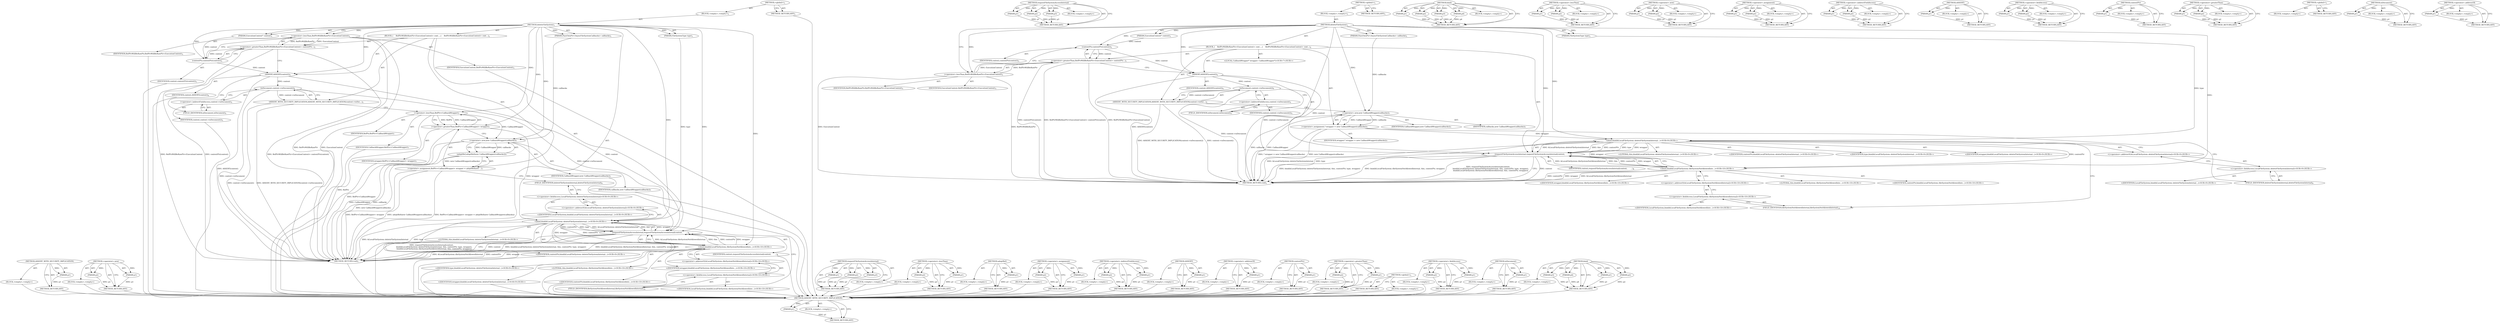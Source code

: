 digraph "&lt;operator&gt;.addressOf" {
vulnerable_98 [label=<(METHOD,ASSERT_WITH_SECURITY_IMPLICATION)>];
vulnerable_99 [label=<(PARAM,p1)>];
vulnerable_100 [label=<(BLOCK,&lt;empty&gt;,&lt;empty&gt;)>];
vulnerable_101 [label=<(METHOD_RETURN,ANY)>];
vulnerable_120 [label=<(METHOD,&lt;operator&gt;.new)>];
vulnerable_121 [label=<(PARAM,p1)>];
vulnerable_122 [label=<(PARAM,p2)>];
vulnerable_123 [label=<(BLOCK,&lt;empty&gt;,&lt;empty&gt;)>];
vulnerable_124 [label=<(METHOD_RETURN,ANY)>];
vulnerable_6 [label=<(METHOD,&lt;global&gt;)<SUB>1</SUB>>];
vulnerable_7 [label=<(BLOCK,&lt;empty&gt;,&lt;empty&gt;)<SUB>1</SUB>>];
vulnerable_8 [label=<(METHOD,deleteFileSystem)<SUB>1</SUB>>];
vulnerable_9 [label=<(PARAM,ExecutionContext* context)<SUB>1</SUB>>];
vulnerable_10 [label=<(PARAM,FileSystemType type)<SUB>1</SUB>>];
vulnerable_11 [label=<(PARAM,PassOwnPtr&lt;AsyncFileSystemCallbacks&gt; callbacks)<SUB>1</SUB>>];
vulnerable_12 [label=<(BLOCK,{
    RefPtrWillBeRawPtr&lt;ExecutionContext&gt; cont...,{
    RefPtrWillBeRawPtr&lt;ExecutionContext&gt; cont...)<SUB>2</SUB>>];
vulnerable_13 [label=<(&lt;operator&gt;.greaterThan,RefPtrWillBeRawPtr&lt;ExecutionContext&gt; contextPtr...)<SUB>3</SUB>>];
vulnerable_14 [label=<(&lt;operator&gt;.lessThan,RefPtrWillBeRawPtr&lt;ExecutionContext)<SUB>3</SUB>>];
vulnerable_15 [label=<(IDENTIFIER,RefPtrWillBeRawPtr,RefPtrWillBeRawPtr&lt;ExecutionContext)<SUB>3</SUB>>];
vulnerable_16 [label=<(IDENTIFIER,ExecutionContext,RefPtrWillBeRawPtr&lt;ExecutionContext)<SUB>3</SUB>>];
vulnerable_17 [label=<(contextPtr,contextPtr(context))<SUB>3</SUB>>];
vulnerable_18 [label=<(IDENTIFIER,context,contextPtr(context))<SUB>3</SUB>>];
vulnerable_19 [label=<(ASSERT,ASSERT(context))<SUB>4</SUB>>];
vulnerable_20 [label=<(IDENTIFIER,context,ASSERT(context))<SUB>4</SUB>>];
vulnerable_21 [label=<(ASSERT_WITH_SECURITY_IMPLICATION,ASSERT_WITH_SECURITY_IMPLICATION(context-&gt;isDoc...)<SUB>5</SUB>>];
vulnerable_22 [label=<(isDocument,context-&gt;isDocument())<SUB>5</SUB>>];
vulnerable_23 [label=<(&lt;operator&gt;.indirectFieldAccess,context-&gt;isDocument)<SUB>5</SUB>>];
vulnerable_24 [label=<(IDENTIFIER,context,context-&gt;isDocument())<SUB>5</SUB>>];
vulnerable_25 [label=<(FIELD_IDENTIFIER,isDocument,isDocument)<SUB>5</SUB>>];
vulnerable_26 [label=<(&lt;operator&gt;.assignment,RefPtr&lt;CallbackWrapper&gt; wrapper = adoptRef(new ...)<SUB>7</SUB>>];
vulnerable_27 [label=<(&lt;operator&gt;.greaterThan,RefPtr&lt;CallbackWrapper&gt; wrapper)<SUB>7</SUB>>];
vulnerable_28 [label=<(&lt;operator&gt;.lessThan,RefPtr&lt;CallbackWrapper)<SUB>7</SUB>>];
vulnerable_29 [label=<(IDENTIFIER,RefPtr,RefPtr&lt;CallbackWrapper)<SUB>7</SUB>>];
vulnerable_30 [label=<(IDENTIFIER,CallbackWrapper,RefPtr&lt;CallbackWrapper)<SUB>7</SUB>>];
vulnerable_31 [label=<(IDENTIFIER,wrapper,RefPtr&lt;CallbackWrapper&gt; wrapper)<SUB>7</SUB>>];
vulnerable_32 [label=<(adoptRef,adoptRef(new CallbackWrapper(callbacks)))<SUB>7</SUB>>];
vulnerable_33 [label=<(&lt;operator&gt;.new,new CallbackWrapper(callbacks))<SUB>7</SUB>>];
vulnerable_34 [label=<(IDENTIFIER,CallbackWrapper,new CallbackWrapper(callbacks))<SUB>7</SUB>>];
vulnerable_35 [label=<(IDENTIFIER,callbacks,new CallbackWrapper(callbacks))<SUB>7</SUB>>];
vulnerable_36 [label=<(requestFileSystemAccessInternal,requestFileSystemAccessInternal(context,
      ...)<SUB>8</SUB>>];
vulnerable_37 [label=<(IDENTIFIER,context,requestFileSystemAccessInternal(context,
      ...)<SUB>8</SUB>>];
vulnerable_38 [label="<(bind,bind(&amp;LocalFileSystem::deleteFileSystemInternal...)<SUB>9</SUB>>"];
vulnerable_39 [label="<(&lt;operator&gt;.addressOf,&amp;LocalFileSystem::deleteFileSystemInternal)<SUB>9</SUB>>"];
vulnerable_40 [label="<(&lt;operator&gt;.fieldAccess,LocalFileSystem::deleteFileSystemInternal)<SUB>9</SUB>>"];
vulnerable_41 [label="<(IDENTIFIER,LocalFileSystem,bind(&amp;LocalFileSystem::deleteFileSystemInternal...)<SUB>9</SUB>>"];
vulnerable_42 [label=<(FIELD_IDENTIFIER,deleteFileSystemInternal,deleteFileSystemInternal)<SUB>9</SUB>>];
vulnerable_43 [label="<(LITERAL,this,bind(&amp;LocalFileSystem::deleteFileSystemInternal...)<SUB>9</SUB>>"];
vulnerable_44 [label="<(IDENTIFIER,contextPtr,bind(&amp;LocalFileSystem::deleteFileSystemInternal...)<SUB>9</SUB>>"];
vulnerable_45 [label="<(IDENTIFIER,type,bind(&amp;LocalFileSystem::deleteFileSystemInternal...)<SUB>9</SUB>>"];
vulnerable_46 [label="<(IDENTIFIER,wrapper,bind(&amp;LocalFileSystem::deleteFileSystemInternal...)<SUB>9</SUB>>"];
vulnerable_47 [label="<(bind,bind(&amp;LocalFileSystem::fileSystemNotAllowedInte...)<SUB>10</SUB>>"];
vulnerable_48 [label="<(&lt;operator&gt;.addressOf,&amp;LocalFileSystem::fileSystemNotAllowedInternal)<SUB>10</SUB>>"];
vulnerable_49 [label="<(&lt;operator&gt;.fieldAccess,LocalFileSystem::fileSystemNotAllowedInternal)<SUB>10</SUB>>"];
vulnerable_50 [label="<(IDENTIFIER,LocalFileSystem,bind(&amp;LocalFileSystem::fileSystemNotAllowedInte...)<SUB>10</SUB>>"];
vulnerable_51 [label=<(FIELD_IDENTIFIER,fileSystemNotAllowedInternal,fileSystemNotAllowedInternal)<SUB>10</SUB>>];
vulnerable_52 [label="<(LITERAL,this,bind(&amp;LocalFileSystem::fileSystemNotAllowedInte...)<SUB>10</SUB>>"];
vulnerable_53 [label="<(IDENTIFIER,contextPtr,bind(&amp;LocalFileSystem::fileSystemNotAllowedInte...)<SUB>10</SUB>>"];
vulnerable_54 [label="<(IDENTIFIER,wrapper,bind(&amp;LocalFileSystem::fileSystemNotAllowedInte...)<SUB>10</SUB>>"];
vulnerable_55 [label=<(METHOD_RETURN,void)<SUB>1</SUB>>];
vulnerable_57 [label=<(METHOD_RETURN,ANY)<SUB>1</SUB>>];
vulnerable_125 [label=<(METHOD,requestFileSystemAccessInternal)>];
vulnerable_126 [label=<(PARAM,p1)>];
vulnerable_127 [label=<(PARAM,p2)>];
vulnerable_128 [label=<(PARAM,p3)>];
vulnerable_129 [label=<(BLOCK,&lt;empty&gt;,&lt;empty&gt;)>];
vulnerable_130 [label=<(METHOD_RETURN,ANY)>];
vulnerable_85 [label=<(METHOD,&lt;operator&gt;.lessThan)>];
vulnerable_86 [label=<(PARAM,p1)>];
vulnerable_87 [label=<(PARAM,p2)>];
vulnerable_88 [label=<(BLOCK,&lt;empty&gt;,&lt;empty&gt;)>];
vulnerable_89 [label=<(METHOD_RETURN,ANY)>];
vulnerable_116 [label=<(METHOD,adoptRef)>];
vulnerable_117 [label=<(PARAM,p1)>];
vulnerable_118 [label=<(BLOCK,&lt;empty&gt;,&lt;empty&gt;)>];
vulnerable_119 [label=<(METHOD_RETURN,ANY)>];
vulnerable_111 [label=<(METHOD,&lt;operator&gt;.assignment)>];
vulnerable_112 [label=<(PARAM,p1)>];
vulnerable_113 [label=<(PARAM,p2)>];
vulnerable_114 [label=<(BLOCK,&lt;empty&gt;,&lt;empty&gt;)>];
vulnerable_115 [label=<(METHOD_RETURN,ANY)>];
vulnerable_106 [label=<(METHOD,&lt;operator&gt;.indirectFieldAccess)>];
vulnerable_107 [label=<(PARAM,p1)>];
vulnerable_108 [label=<(PARAM,p2)>];
vulnerable_109 [label=<(BLOCK,&lt;empty&gt;,&lt;empty&gt;)>];
vulnerable_110 [label=<(METHOD_RETURN,ANY)>];
vulnerable_94 [label=<(METHOD,ASSERT)>];
vulnerable_95 [label=<(PARAM,p1)>];
vulnerable_96 [label=<(BLOCK,&lt;empty&gt;,&lt;empty&gt;)>];
vulnerable_97 [label=<(METHOD_RETURN,ANY)>];
vulnerable_138 [label=<(METHOD,&lt;operator&gt;.addressOf)>];
vulnerable_139 [label=<(PARAM,p1)>];
vulnerable_140 [label=<(BLOCK,&lt;empty&gt;,&lt;empty&gt;)>];
vulnerable_141 [label=<(METHOD_RETURN,ANY)>];
vulnerable_90 [label=<(METHOD,contextPtr)>];
vulnerable_91 [label=<(PARAM,p1)>];
vulnerable_92 [label=<(BLOCK,&lt;empty&gt;,&lt;empty&gt;)>];
vulnerable_93 [label=<(METHOD_RETURN,ANY)>];
vulnerable_80 [label=<(METHOD,&lt;operator&gt;.greaterThan)>];
vulnerable_81 [label=<(PARAM,p1)>];
vulnerable_82 [label=<(PARAM,p2)>];
vulnerable_83 [label=<(BLOCK,&lt;empty&gt;,&lt;empty&gt;)>];
vulnerable_84 [label=<(METHOD_RETURN,ANY)>];
vulnerable_74 [label=<(METHOD,&lt;global&gt;)<SUB>1</SUB>>];
vulnerable_75 [label=<(BLOCK,&lt;empty&gt;,&lt;empty&gt;)>];
vulnerable_76 [label=<(METHOD_RETURN,ANY)>];
vulnerable_142 [label=<(METHOD,&lt;operator&gt;.fieldAccess)>];
vulnerable_143 [label=<(PARAM,p1)>];
vulnerable_144 [label=<(PARAM,p2)>];
vulnerable_145 [label=<(BLOCK,&lt;empty&gt;,&lt;empty&gt;)>];
vulnerable_146 [label=<(METHOD_RETURN,ANY)>];
vulnerable_102 [label=<(METHOD,isDocument)>];
vulnerable_103 [label=<(PARAM,p1)>];
vulnerable_104 [label=<(BLOCK,&lt;empty&gt;,&lt;empty&gt;)>];
vulnerable_105 [label=<(METHOD_RETURN,ANY)>];
vulnerable_131 [label=<(METHOD,bind)>];
vulnerable_132 [label=<(PARAM,p1)>];
vulnerable_133 [label=<(PARAM,p2)>];
vulnerable_134 [label=<(PARAM,p3)>];
vulnerable_135 [label=<(PARAM,p4)>];
vulnerable_136 [label=<(BLOCK,&lt;empty&gt;,&lt;empty&gt;)>];
vulnerable_137 [label=<(METHOD_RETURN,ANY)>];
fixed_96 [label=<(METHOD,ASSERT_WITH_SECURITY_IMPLICATION)>];
fixed_97 [label=<(PARAM,p1)>];
fixed_98 [label=<(BLOCK,&lt;empty&gt;,&lt;empty&gt;)>];
fixed_99 [label=<(METHOD_RETURN,ANY)>];
fixed_119 [label=<(METHOD,requestFileSystemAccessInternal)>];
fixed_120 [label=<(PARAM,p1)>];
fixed_121 [label=<(PARAM,p2)>];
fixed_122 [label=<(PARAM,p3)>];
fixed_123 [label=<(BLOCK,&lt;empty&gt;,&lt;empty&gt;)>];
fixed_124 [label=<(METHOD_RETURN,ANY)>];
fixed_6 [label=<(METHOD,&lt;global&gt;)<SUB>1</SUB>>];
fixed_7 [label=<(BLOCK,&lt;empty&gt;,&lt;empty&gt;)<SUB>1</SUB>>];
fixed_8 [label=<(METHOD,deleteFileSystem)<SUB>1</SUB>>];
fixed_9 [label=<(PARAM,ExecutionContext* context)<SUB>1</SUB>>];
fixed_10 [label=<(PARAM,FileSystemType type)<SUB>1</SUB>>];
fixed_11 [label=<(PARAM,PassOwnPtr&lt;AsyncFileSystemCallbacks&gt; callbacks)<SUB>1</SUB>>];
fixed_12 [label=<(BLOCK,{
    RefPtrWillBeRawPtr&lt;ExecutionContext&gt; cont...,{
    RefPtrWillBeRawPtr&lt;ExecutionContext&gt; cont...)<SUB>2</SUB>>];
fixed_13 [label=<(&lt;operator&gt;.greaterThan,RefPtrWillBeRawPtr&lt;ExecutionContext&gt; contextPtr...)<SUB>3</SUB>>];
fixed_14 [label=<(&lt;operator&gt;.lessThan,RefPtrWillBeRawPtr&lt;ExecutionContext)<SUB>3</SUB>>];
fixed_15 [label=<(IDENTIFIER,RefPtrWillBeRawPtr,RefPtrWillBeRawPtr&lt;ExecutionContext)<SUB>3</SUB>>];
fixed_16 [label=<(IDENTIFIER,ExecutionContext,RefPtrWillBeRawPtr&lt;ExecutionContext)<SUB>3</SUB>>];
fixed_17 [label=<(contextPtr,contextPtr(context))<SUB>3</SUB>>];
fixed_18 [label=<(IDENTIFIER,context,contextPtr(context))<SUB>3</SUB>>];
fixed_19 [label=<(ASSERT,ASSERT(context))<SUB>4</SUB>>];
fixed_20 [label=<(IDENTIFIER,context,ASSERT(context))<SUB>4</SUB>>];
fixed_21 [label=<(ASSERT_WITH_SECURITY_IMPLICATION,ASSERT_WITH_SECURITY_IMPLICATION(context-&gt;isDoc...)<SUB>5</SUB>>];
fixed_22 [label=<(isDocument,context-&gt;isDocument())<SUB>5</SUB>>];
fixed_23 [label=<(&lt;operator&gt;.indirectFieldAccess,context-&gt;isDocument)<SUB>5</SUB>>];
fixed_24 [label=<(IDENTIFIER,context,context-&gt;isDocument())<SUB>5</SUB>>];
fixed_25 [label=<(FIELD_IDENTIFIER,isDocument,isDocument)<SUB>5</SUB>>];
fixed_26 [label="<(LOCAL,CallbackWrapper* wrapper: CallbackWrapper*)<SUB>7</SUB>>"];
fixed_27 [label=<(&lt;operator&gt;.assignment,* wrapper = new CallbackWrapper(callbacks))<SUB>7</SUB>>];
fixed_28 [label=<(IDENTIFIER,wrapper,* wrapper = new CallbackWrapper(callbacks))<SUB>7</SUB>>];
fixed_29 [label=<(&lt;operator&gt;.new,new CallbackWrapper(callbacks))<SUB>7</SUB>>];
fixed_30 [label=<(IDENTIFIER,CallbackWrapper,new CallbackWrapper(callbacks))<SUB>7</SUB>>];
fixed_31 [label=<(IDENTIFIER,callbacks,new CallbackWrapper(callbacks))<SUB>7</SUB>>];
fixed_32 [label=<(requestFileSystemAccessInternal,requestFileSystemAccessInternal(context,
      ...)<SUB>8</SUB>>];
fixed_33 [label=<(IDENTIFIER,context,requestFileSystemAccessInternal(context,
      ...)<SUB>8</SUB>>];
fixed_34 [label="<(bind,bind(&amp;LocalFileSystem::deleteFileSystemInternal...)<SUB>9</SUB>>"];
fixed_35 [label="<(&lt;operator&gt;.addressOf,&amp;LocalFileSystem::deleteFileSystemInternal)<SUB>9</SUB>>"];
fixed_36 [label="<(&lt;operator&gt;.fieldAccess,LocalFileSystem::deleteFileSystemInternal)<SUB>9</SUB>>"];
fixed_37 [label="<(IDENTIFIER,LocalFileSystem,bind(&amp;LocalFileSystem::deleteFileSystemInternal...)<SUB>9</SUB>>"];
fixed_38 [label=<(FIELD_IDENTIFIER,deleteFileSystemInternal,deleteFileSystemInternal)<SUB>9</SUB>>];
fixed_39 [label="<(LITERAL,this,bind(&amp;LocalFileSystem::deleteFileSystemInternal...)<SUB>9</SUB>>"];
fixed_40 [label="<(IDENTIFIER,contextPtr,bind(&amp;LocalFileSystem::deleteFileSystemInternal...)<SUB>9</SUB>>"];
fixed_41 [label="<(IDENTIFIER,type,bind(&amp;LocalFileSystem::deleteFileSystemInternal...)<SUB>9</SUB>>"];
fixed_42 [label="<(IDENTIFIER,wrapper,bind(&amp;LocalFileSystem::deleteFileSystemInternal...)<SUB>9</SUB>>"];
fixed_43 [label="<(bind,bind(&amp;LocalFileSystem::fileSystemNotAllowedInte...)<SUB>10</SUB>>"];
fixed_44 [label="<(&lt;operator&gt;.addressOf,&amp;LocalFileSystem::fileSystemNotAllowedInternal)<SUB>10</SUB>>"];
fixed_45 [label="<(&lt;operator&gt;.fieldAccess,LocalFileSystem::fileSystemNotAllowedInternal)<SUB>10</SUB>>"];
fixed_46 [label="<(IDENTIFIER,LocalFileSystem,bind(&amp;LocalFileSystem::fileSystemNotAllowedInte...)<SUB>10</SUB>>"];
fixed_47 [label=<(FIELD_IDENTIFIER,fileSystemNotAllowedInternal,fileSystemNotAllowedInternal)<SUB>10</SUB>>];
fixed_48 [label="<(LITERAL,this,bind(&amp;LocalFileSystem::fileSystemNotAllowedInte...)<SUB>10</SUB>>"];
fixed_49 [label="<(IDENTIFIER,contextPtr,bind(&amp;LocalFileSystem::fileSystemNotAllowedInte...)<SUB>10</SUB>>"];
fixed_50 [label="<(IDENTIFIER,wrapper,bind(&amp;LocalFileSystem::fileSystemNotAllowedInte...)<SUB>10</SUB>>"];
fixed_51 [label=<(METHOD_RETURN,void)<SUB>1</SUB>>];
fixed_53 [label=<(METHOD_RETURN,ANY)<SUB>1</SUB>>];
fixed_125 [label=<(METHOD,bind)>];
fixed_126 [label=<(PARAM,p1)>];
fixed_127 [label=<(PARAM,p2)>];
fixed_128 [label=<(PARAM,p3)>];
fixed_129 [label=<(PARAM,p4)>];
fixed_130 [label=<(BLOCK,&lt;empty&gt;,&lt;empty&gt;)>];
fixed_131 [label=<(METHOD_RETURN,ANY)>];
fixed_83 [label=<(METHOD,&lt;operator&gt;.lessThan)>];
fixed_84 [label=<(PARAM,p1)>];
fixed_85 [label=<(PARAM,p2)>];
fixed_86 [label=<(BLOCK,&lt;empty&gt;,&lt;empty&gt;)>];
fixed_87 [label=<(METHOD_RETURN,ANY)>];
fixed_114 [label=<(METHOD,&lt;operator&gt;.new)>];
fixed_115 [label=<(PARAM,p1)>];
fixed_116 [label=<(PARAM,p2)>];
fixed_117 [label=<(BLOCK,&lt;empty&gt;,&lt;empty&gt;)>];
fixed_118 [label=<(METHOD_RETURN,ANY)>];
fixed_109 [label=<(METHOD,&lt;operator&gt;.assignment)>];
fixed_110 [label=<(PARAM,p1)>];
fixed_111 [label=<(PARAM,p2)>];
fixed_112 [label=<(BLOCK,&lt;empty&gt;,&lt;empty&gt;)>];
fixed_113 [label=<(METHOD_RETURN,ANY)>];
fixed_104 [label=<(METHOD,&lt;operator&gt;.indirectFieldAccess)>];
fixed_105 [label=<(PARAM,p1)>];
fixed_106 [label=<(PARAM,p2)>];
fixed_107 [label=<(BLOCK,&lt;empty&gt;,&lt;empty&gt;)>];
fixed_108 [label=<(METHOD_RETURN,ANY)>];
fixed_92 [label=<(METHOD,ASSERT)>];
fixed_93 [label=<(PARAM,p1)>];
fixed_94 [label=<(BLOCK,&lt;empty&gt;,&lt;empty&gt;)>];
fixed_95 [label=<(METHOD_RETURN,ANY)>];
fixed_136 [label=<(METHOD,&lt;operator&gt;.fieldAccess)>];
fixed_137 [label=<(PARAM,p1)>];
fixed_138 [label=<(PARAM,p2)>];
fixed_139 [label=<(BLOCK,&lt;empty&gt;,&lt;empty&gt;)>];
fixed_140 [label=<(METHOD_RETURN,ANY)>];
fixed_88 [label=<(METHOD,contextPtr)>];
fixed_89 [label=<(PARAM,p1)>];
fixed_90 [label=<(BLOCK,&lt;empty&gt;,&lt;empty&gt;)>];
fixed_91 [label=<(METHOD_RETURN,ANY)>];
fixed_78 [label=<(METHOD,&lt;operator&gt;.greaterThan)>];
fixed_79 [label=<(PARAM,p1)>];
fixed_80 [label=<(PARAM,p2)>];
fixed_81 [label=<(BLOCK,&lt;empty&gt;,&lt;empty&gt;)>];
fixed_82 [label=<(METHOD_RETURN,ANY)>];
fixed_72 [label=<(METHOD,&lt;global&gt;)<SUB>1</SUB>>];
fixed_73 [label=<(BLOCK,&lt;empty&gt;,&lt;empty&gt;)>];
fixed_74 [label=<(METHOD_RETURN,ANY)>];
fixed_100 [label=<(METHOD,isDocument)>];
fixed_101 [label=<(PARAM,p1)>];
fixed_102 [label=<(BLOCK,&lt;empty&gt;,&lt;empty&gt;)>];
fixed_103 [label=<(METHOD_RETURN,ANY)>];
fixed_132 [label=<(METHOD,&lt;operator&gt;.addressOf)>];
fixed_133 [label=<(PARAM,p1)>];
fixed_134 [label=<(BLOCK,&lt;empty&gt;,&lt;empty&gt;)>];
fixed_135 [label=<(METHOD_RETURN,ANY)>];
vulnerable_98 -> vulnerable_99  [key=0, label="AST: "];
vulnerable_98 -> vulnerable_99  [key=1, label="DDG: "];
vulnerable_98 -> vulnerable_100  [key=0, label="AST: "];
vulnerable_98 -> vulnerable_101  [key=0, label="AST: "];
vulnerable_98 -> vulnerable_101  [key=1, label="CFG: "];
vulnerable_99 -> vulnerable_101  [key=0, label="DDG: p1"];
vulnerable_100 -> fixed_96  [key=0];
vulnerable_101 -> fixed_96  [key=0];
vulnerable_120 -> vulnerable_121  [key=0, label="AST: "];
vulnerable_120 -> vulnerable_121  [key=1, label="DDG: "];
vulnerable_120 -> vulnerable_123  [key=0, label="AST: "];
vulnerable_120 -> vulnerable_122  [key=0, label="AST: "];
vulnerable_120 -> vulnerable_122  [key=1, label="DDG: "];
vulnerable_120 -> vulnerable_124  [key=0, label="AST: "];
vulnerable_120 -> vulnerable_124  [key=1, label="CFG: "];
vulnerable_121 -> vulnerable_124  [key=0, label="DDG: p1"];
vulnerable_122 -> vulnerable_124  [key=0, label="DDG: p2"];
vulnerable_123 -> fixed_96  [key=0];
vulnerable_124 -> fixed_96  [key=0];
vulnerable_6 -> vulnerable_7  [key=0, label="AST: "];
vulnerable_6 -> vulnerable_57  [key=0, label="AST: "];
vulnerable_6 -> vulnerable_57  [key=1, label="CFG: "];
vulnerable_7 -> vulnerable_8  [key=0, label="AST: "];
vulnerable_8 -> vulnerable_9  [key=0, label="AST: "];
vulnerable_8 -> vulnerable_9  [key=1, label="DDG: "];
vulnerable_8 -> vulnerable_10  [key=0, label="AST: "];
vulnerable_8 -> vulnerable_10  [key=1, label="DDG: "];
vulnerable_8 -> vulnerable_11  [key=0, label="AST: "];
vulnerable_8 -> vulnerable_11  [key=1, label="DDG: "];
vulnerable_8 -> vulnerable_12  [key=0, label="AST: "];
vulnerable_8 -> vulnerable_55  [key=0, label="AST: "];
vulnerable_8 -> vulnerable_14  [key=0, label="CFG: "];
vulnerable_8 -> vulnerable_14  [key=1, label="DDG: "];
vulnerable_8 -> vulnerable_19  [key=0, label="DDG: "];
vulnerable_8 -> vulnerable_36  [key=0, label="DDG: "];
vulnerable_8 -> vulnerable_17  [key=0, label="DDG: "];
vulnerable_8 -> vulnerable_27  [key=0, label="DDG: "];
vulnerable_8 -> vulnerable_38  [key=0, label="DDG: "];
vulnerable_8 -> vulnerable_47  [key=0, label="DDG: "];
vulnerable_8 -> vulnerable_28  [key=0, label="DDG: "];
vulnerable_8 -> vulnerable_33  [key=0, label="DDG: "];
vulnerable_9 -> vulnerable_17  [key=0, label="DDG: context"];
vulnerable_10 -> vulnerable_38  [key=0, label="DDG: type"];
vulnerable_11 -> vulnerable_33  [key=0, label="DDG: callbacks"];
vulnerable_12 -> vulnerable_13  [key=0, label="AST: "];
vulnerable_12 -> vulnerable_19  [key=0, label="AST: "];
vulnerable_12 -> vulnerable_21  [key=0, label="AST: "];
vulnerable_12 -> vulnerable_26  [key=0, label="AST: "];
vulnerable_12 -> vulnerable_36  [key=0, label="AST: "];
vulnerable_13 -> vulnerable_14  [key=0, label="AST: "];
vulnerable_13 -> vulnerable_17  [key=0, label="AST: "];
vulnerable_13 -> vulnerable_19  [key=0, label="CFG: "];
vulnerable_13 -> vulnerable_55  [key=0, label="DDG: RefPtrWillBeRawPtr&lt;ExecutionContext"];
vulnerable_13 -> vulnerable_55  [key=1, label="DDG: contextPtr(context)"];
vulnerable_13 -> vulnerable_55  [key=2, label="DDG: RefPtrWillBeRawPtr&lt;ExecutionContext&gt; contextPtr(context)"];
vulnerable_14 -> vulnerable_15  [key=0, label="AST: "];
vulnerable_14 -> vulnerable_16  [key=0, label="AST: "];
vulnerable_14 -> vulnerable_17  [key=0, label="CFG: "];
vulnerable_14 -> vulnerable_55  [key=0, label="DDG: RefPtrWillBeRawPtr"];
vulnerable_14 -> vulnerable_55  [key=1, label="DDG: ExecutionContext"];
vulnerable_14 -> vulnerable_13  [key=0, label="DDG: RefPtrWillBeRawPtr"];
vulnerable_14 -> vulnerable_13  [key=1, label="DDG: ExecutionContext"];
vulnerable_15 -> fixed_96  [key=0];
vulnerable_16 -> fixed_96  [key=0];
vulnerable_17 -> vulnerable_18  [key=0, label="AST: "];
vulnerable_17 -> vulnerable_13  [key=0, label="CFG: "];
vulnerable_17 -> vulnerable_13  [key=1, label="DDG: context"];
vulnerable_17 -> vulnerable_19  [key=0, label="DDG: context"];
vulnerable_18 -> fixed_96  [key=0];
vulnerable_19 -> vulnerable_20  [key=0, label="AST: "];
vulnerable_19 -> vulnerable_25  [key=0, label="CFG: "];
vulnerable_19 -> vulnerable_55  [key=0, label="DDG: ASSERT(context)"];
vulnerable_19 -> vulnerable_36  [key=0, label="DDG: context"];
vulnerable_19 -> vulnerable_22  [key=0, label="DDG: context"];
vulnerable_20 -> fixed_96  [key=0];
vulnerable_21 -> vulnerable_22  [key=0, label="AST: "];
vulnerable_21 -> vulnerable_28  [key=0, label="CFG: "];
vulnerable_21 -> vulnerable_55  [key=0, label="DDG: context-&gt;isDocument()"];
vulnerable_21 -> vulnerable_55  [key=1, label="DDG: ASSERT_WITH_SECURITY_IMPLICATION(context-&gt;isDocument())"];
vulnerable_22 -> vulnerable_23  [key=0, label="AST: "];
vulnerable_22 -> vulnerable_21  [key=0, label="CFG: "];
vulnerable_22 -> vulnerable_21  [key=1, label="DDG: context-&gt;isDocument"];
vulnerable_22 -> vulnerable_55  [key=0, label="DDG: context-&gt;isDocument"];
vulnerable_22 -> vulnerable_36  [key=0, label="DDG: context-&gt;isDocument"];
vulnerable_23 -> vulnerable_24  [key=0, label="AST: "];
vulnerable_23 -> vulnerable_25  [key=0, label="AST: "];
vulnerable_23 -> vulnerable_22  [key=0, label="CFG: "];
vulnerable_24 -> fixed_96  [key=0];
vulnerable_25 -> vulnerable_23  [key=0, label="CFG: "];
vulnerable_26 -> vulnerable_27  [key=0, label="AST: "];
vulnerable_26 -> vulnerable_32  [key=0, label="AST: "];
vulnerable_26 -> vulnerable_42  [key=0, label="CFG: "];
vulnerable_26 -> vulnerable_55  [key=0, label="DDG: RefPtr&lt;CallbackWrapper&gt; wrapper"];
vulnerable_26 -> vulnerable_55  [key=1, label="DDG: adoptRef(new CallbackWrapper(callbacks))"];
vulnerable_26 -> vulnerable_55  [key=2, label="DDG: RefPtr&lt;CallbackWrapper&gt; wrapper = adoptRef(new CallbackWrapper(callbacks))"];
vulnerable_27 -> vulnerable_28  [key=0, label="AST: "];
vulnerable_27 -> vulnerable_31  [key=0, label="AST: "];
vulnerable_27 -> vulnerable_33  [key=0, label="CFG: "];
vulnerable_27 -> vulnerable_55  [key=0, label="DDG: RefPtr&lt;CallbackWrapper"];
vulnerable_27 -> vulnerable_38  [key=0, label="DDG: wrapper"];
vulnerable_28 -> vulnerable_29  [key=0, label="AST: "];
vulnerable_28 -> vulnerable_30  [key=0, label="AST: "];
vulnerable_28 -> vulnerable_27  [key=0, label="CFG: "];
vulnerable_28 -> vulnerable_27  [key=1, label="DDG: RefPtr"];
vulnerable_28 -> vulnerable_27  [key=2, label="DDG: CallbackWrapper"];
vulnerable_28 -> vulnerable_55  [key=0, label="DDG: RefPtr"];
vulnerable_28 -> vulnerable_33  [key=0, label="DDG: CallbackWrapper"];
vulnerable_29 -> fixed_96  [key=0];
vulnerable_30 -> fixed_96  [key=0];
vulnerable_31 -> fixed_96  [key=0];
vulnerable_32 -> vulnerable_33  [key=0, label="AST: "];
vulnerable_32 -> vulnerable_26  [key=0, label="CFG: "];
vulnerable_32 -> vulnerable_26  [key=1, label="DDG: new CallbackWrapper(callbacks)"];
vulnerable_32 -> vulnerable_55  [key=0, label="DDG: new CallbackWrapper(callbacks)"];
vulnerable_33 -> vulnerable_34  [key=0, label="AST: "];
vulnerable_33 -> vulnerable_35  [key=0, label="AST: "];
vulnerable_33 -> vulnerable_32  [key=0, label="CFG: "];
vulnerable_33 -> vulnerable_32  [key=1, label="DDG: CallbackWrapper"];
vulnerable_33 -> vulnerable_32  [key=2, label="DDG: callbacks"];
vulnerable_33 -> vulnerable_55  [key=0, label="DDG: CallbackWrapper"];
vulnerable_33 -> vulnerable_55  [key=1, label="DDG: callbacks"];
vulnerable_34 -> fixed_96  [key=0];
vulnerable_35 -> fixed_96  [key=0];
vulnerable_36 -> vulnerable_37  [key=0, label="AST: "];
vulnerable_36 -> vulnerable_38  [key=0, label="AST: "];
vulnerable_36 -> vulnerable_47  [key=0, label="AST: "];
vulnerable_36 -> vulnerable_55  [key=0, label="CFG: "];
vulnerable_36 -> vulnerable_55  [key=1, label="DDG: context"];
vulnerable_36 -> vulnerable_55  [key=2, label="DDG: bind(&amp;LocalFileSystem::deleteFileSystemInternal, this, contextPtr, type, wrapper)"];
vulnerable_36 -> vulnerable_55  [key=3, label="DDG: bind(&amp;LocalFileSystem::fileSystemNotAllowedInternal, this, contextPtr, wrapper)"];
vulnerable_36 -> vulnerable_55  [key=4, label="DDG: requestFileSystemAccessInternal(context,
         bind(&amp;LocalFileSystem::deleteFileSystemInternal, this, contextPtr, type, wrapper),
         bind(&amp;LocalFileSystem::fileSystemNotAllowedInternal, this, contextPtr, wrapper))"];
vulnerable_37 -> fixed_96  [key=0];
vulnerable_38 -> vulnerable_39  [key=0, label="AST: "];
vulnerable_38 -> vulnerable_43  [key=0, label="AST: "];
vulnerable_38 -> vulnerable_44  [key=0, label="AST: "];
vulnerable_38 -> vulnerable_45  [key=0, label="AST: "];
vulnerable_38 -> vulnerable_46  [key=0, label="AST: "];
vulnerable_38 -> vulnerable_51  [key=0, label="CFG: "];
vulnerable_38 -> vulnerable_55  [key=0, label="DDG: &amp;LocalFileSystem::deleteFileSystemInternal"];
vulnerable_38 -> vulnerable_55  [key=1, label="DDG: type"];
vulnerable_38 -> vulnerable_36  [key=0, label="DDG: wrapper"];
vulnerable_38 -> vulnerable_36  [key=1, label="DDG: contextPtr"];
vulnerable_38 -> vulnerable_36  [key=2, label="DDG: type"];
vulnerable_38 -> vulnerable_36  [key=3, label="DDG: &amp;LocalFileSystem::deleteFileSystemInternal"];
vulnerable_38 -> vulnerable_36  [key=4, label="DDG: this"];
vulnerable_38 -> vulnerable_47  [key=0, label="DDG: contextPtr"];
vulnerable_38 -> vulnerable_47  [key=1, label="DDG: wrapper"];
vulnerable_39 -> vulnerable_40  [key=0, label="AST: "];
vulnerable_39 -> vulnerable_38  [key=0, label="CFG: "];
vulnerable_40 -> vulnerable_41  [key=0, label="AST: "];
vulnerable_40 -> vulnerable_42  [key=0, label="AST: "];
vulnerable_40 -> vulnerable_39  [key=0, label="CFG: "];
vulnerable_41 -> fixed_96  [key=0];
vulnerable_42 -> vulnerable_40  [key=0, label="CFG: "];
vulnerable_43 -> fixed_96  [key=0];
vulnerable_44 -> fixed_96  [key=0];
vulnerable_45 -> fixed_96  [key=0];
vulnerable_46 -> fixed_96  [key=0];
vulnerable_47 -> vulnerable_48  [key=0, label="AST: "];
vulnerable_47 -> vulnerable_52  [key=0, label="AST: "];
vulnerable_47 -> vulnerable_53  [key=0, label="AST: "];
vulnerable_47 -> vulnerable_54  [key=0, label="AST: "];
vulnerable_47 -> vulnerable_36  [key=0, label="CFG: "];
vulnerable_47 -> vulnerable_36  [key=1, label="DDG: &amp;LocalFileSystem::fileSystemNotAllowedInternal"];
vulnerable_47 -> vulnerable_36  [key=2, label="DDG: this"];
vulnerable_47 -> vulnerable_36  [key=3, label="DDG: contextPtr"];
vulnerable_47 -> vulnerable_36  [key=4, label="DDG: wrapper"];
vulnerable_47 -> vulnerable_55  [key=0, label="DDG: &amp;LocalFileSystem::fileSystemNotAllowedInternal"];
vulnerable_47 -> vulnerable_55  [key=1, label="DDG: contextPtr"];
vulnerable_47 -> vulnerable_55  [key=2, label="DDG: wrapper"];
vulnerable_48 -> vulnerable_49  [key=0, label="AST: "];
vulnerable_48 -> vulnerable_47  [key=0, label="CFG: "];
vulnerable_49 -> vulnerable_50  [key=0, label="AST: "];
vulnerable_49 -> vulnerable_51  [key=0, label="AST: "];
vulnerable_49 -> vulnerable_48  [key=0, label="CFG: "];
vulnerable_50 -> fixed_96  [key=0];
vulnerable_51 -> vulnerable_49  [key=0, label="CFG: "];
vulnerable_52 -> fixed_96  [key=0];
vulnerable_53 -> fixed_96  [key=0];
vulnerable_54 -> fixed_96  [key=0];
vulnerable_55 -> fixed_96  [key=0];
vulnerable_57 -> fixed_96  [key=0];
vulnerable_125 -> vulnerable_126  [key=0, label="AST: "];
vulnerable_125 -> vulnerable_126  [key=1, label="DDG: "];
vulnerable_125 -> vulnerable_129  [key=0, label="AST: "];
vulnerable_125 -> vulnerable_127  [key=0, label="AST: "];
vulnerable_125 -> vulnerable_127  [key=1, label="DDG: "];
vulnerable_125 -> vulnerable_130  [key=0, label="AST: "];
vulnerable_125 -> vulnerable_130  [key=1, label="CFG: "];
vulnerable_125 -> vulnerable_128  [key=0, label="AST: "];
vulnerable_125 -> vulnerable_128  [key=1, label="DDG: "];
vulnerable_126 -> vulnerable_130  [key=0, label="DDG: p1"];
vulnerable_127 -> vulnerable_130  [key=0, label="DDG: p2"];
vulnerable_128 -> vulnerable_130  [key=0, label="DDG: p3"];
vulnerable_129 -> fixed_96  [key=0];
vulnerable_130 -> fixed_96  [key=0];
vulnerable_85 -> vulnerable_86  [key=0, label="AST: "];
vulnerable_85 -> vulnerable_86  [key=1, label="DDG: "];
vulnerable_85 -> vulnerable_88  [key=0, label="AST: "];
vulnerable_85 -> vulnerable_87  [key=0, label="AST: "];
vulnerable_85 -> vulnerable_87  [key=1, label="DDG: "];
vulnerable_85 -> vulnerable_89  [key=0, label="AST: "];
vulnerable_85 -> vulnerable_89  [key=1, label="CFG: "];
vulnerable_86 -> vulnerable_89  [key=0, label="DDG: p1"];
vulnerable_87 -> vulnerable_89  [key=0, label="DDG: p2"];
vulnerable_88 -> fixed_96  [key=0];
vulnerable_89 -> fixed_96  [key=0];
vulnerable_116 -> vulnerable_117  [key=0, label="AST: "];
vulnerable_116 -> vulnerable_117  [key=1, label="DDG: "];
vulnerable_116 -> vulnerable_118  [key=0, label="AST: "];
vulnerable_116 -> vulnerable_119  [key=0, label="AST: "];
vulnerable_116 -> vulnerable_119  [key=1, label="CFG: "];
vulnerable_117 -> vulnerable_119  [key=0, label="DDG: p1"];
vulnerable_118 -> fixed_96  [key=0];
vulnerable_119 -> fixed_96  [key=0];
vulnerable_111 -> vulnerable_112  [key=0, label="AST: "];
vulnerable_111 -> vulnerable_112  [key=1, label="DDG: "];
vulnerable_111 -> vulnerable_114  [key=0, label="AST: "];
vulnerable_111 -> vulnerable_113  [key=0, label="AST: "];
vulnerable_111 -> vulnerable_113  [key=1, label="DDG: "];
vulnerable_111 -> vulnerable_115  [key=0, label="AST: "];
vulnerable_111 -> vulnerable_115  [key=1, label="CFG: "];
vulnerable_112 -> vulnerable_115  [key=0, label="DDG: p1"];
vulnerable_113 -> vulnerable_115  [key=0, label="DDG: p2"];
vulnerable_114 -> fixed_96  [key=0];
vulnerable_115 -> fixed_96  [key=0];
vulnerable_106 -> vulnerable_107  [key=0, label="AST: "];
vulnerable_106 -> vulnerable_107  [key=1, label="DDG: "];
vulnerable_106 -> vulnerable_109  [key=0, label="AST: "];
vulnerable_106 -> vulnerable_108  [key=0, label="AST: "];
vulnerable_106 -> vulnerable_108  [key=1, label="DDG: "];
vulnerable_106 -> vulnerable_110  [key=0, label="AST: "];
vulnerable_106 -> vulnerable_110  [key=1, label="CFG: "];
vulnerable_107 -> vulnerable_110  [key=0, label="DDG: p1"];
vulnerable_108 -> vulnerable_110  [key=0, label="DDG: p2"];
vulnerable_109 -> fixed_96  [key=0];
vulnerable_110 -> fixed_96  [key=0];
vulnerable_94 -> vulnerable_95  [key=0, label="AST: "];
vulnerable_94 -> vulnerable_95  [key=1, label="DDG: "];
vulnerable_94 -> vulnerable_96  [key=0, label="AST: "];
vulnerable_94 -> vulnerable_97  [key=0, label="AST: "];
vulnerable_94 -> vulnerable_97  [key=1, label="CFG: "];
vulnerable_95 -> vulnerable_97  [key=0, label="DDG: p1"];
vulnerable_96 -> fixed_96  [key=0];
vulnerable_97 -> fixed_96  [key=0];
vulnerable_138 -> vulnerable_139  [key=0, label="AST: "];
vulnerable_138 -> vulnerable_139  [key=1, label="DDG: "];
vulnerable_138 -> vulnerable_140  [key=0, label="AST: "];
vulnerable_138 -> vulnerable_141  [key=0, label="AST: "];
vulnerable_138 -> vulnerable_141  [key=1, label="CFG: "];
vulnerable_139 -> vulnerable_141  [key=0, label="DDG: p1"];
vulnerable_140 -> fixed_96  [key=0];
vulnerable_141 -> fixed_96  [key=0];
vulnerable_90 -> vulnerable_91  [key=0, label="AST: "];
vulnerable_90 -> vulnerable_91  [key=1, label="DDG: "];
vulnerable_90 -> vulnerable_92  [key=0, label="AST: "];
vulnerable_90 -> vulnerable_93  [key=0, label="AST: "];
vulnerable_90 -> vulnerable_93  [key=1, label="CFG: "];
vulnerable_91 -> vulnerable_93  [key=0, label="DDG: p1"];
vulnerable_92 -> fixed_96  [key=0];
vulnerable_93 -> fixed_96  [key=0];
vulnerable_80 -> vulnerable_81  [key=0, label="AST: "];
vulnerable_80 -> vulnerable_81  [key=1, label="DDG: "];
vulnerable_80 -> vulnerable_83  [key=0, label="AST: "];
vulnerable_80 -> vulnerable_82  [key=0, label="AST: "];
vulnerable_80 -> vulnerable_82  [key=1, label="DDG: "];
vulnerable_80 -> vulnerable_84  [key=0, label="AST: "];
vulnerable_80 -> vulnerable_84  [key=1, label="CFG: "];
vulnerable_81 -> vulnerable_84  [key=0, label="DDG: p1"];
vulnerable_82 -> vulnerable_84  [key=0, label="DDG: p2"];
vulnerable_83 -> fixed_96  [key=0];
vulnerable_84 -> fixed_96  [key=0];
vulnerable_74 -> vulnerable_75  [key=0, label="AST: "];
vulnerable_74 -> vulnerable_76  [key=0, label="AST: "];
vulnerable_74 -> vulnerable_76  [key=1, label="CFG: "];
vulnerable_75 -> fixed_96  [key=0];
vulnerable_76 -> fixed_96  [key=0];
vulnerable_142 -> vulnerable_143  [key=0, label="AST: "];
vulnerable_142 -> vulnerable_143  [key=1, label="DDG: "];
vulnerable_142 -> vulnerable_145  [key=0, label="AST: "];
vulnerable_142 -> vulnerable_144  [key=0, label="AST: "];
vulnerable_142 -> vulnerable_144  [key=1, label="DDG: "];
vulnerable_142 -> vulnerable_146  [key=0, label="AST: "];
vulnerable_142 -> vulnerable_146  [key=1, label="CFG: "];
vulnerable_143 -> vulnerable_146  [key=0, label="DDG: p1"];
vulnerable_144 -> vulnerable_146  [key=0, label="DDG: p2"];
vulnerable_145 -> fixed_96  [key=0];
vulnerable_146 -> fixed_96  [key=0];
vulnerable_102 -> vulnerable_103  [key=0, label="AST: "];
vulnerable_102 -> vulnerable_103  [key=1, label="DDG: "];
vulnerable_102 -> vulnerable_104  [key=0, label="AST: "];
vulnerable_102 -> vulnerable_105  [key=0, label="AST: "];
vulnerable_102 -> vulnerable_105  [key=1, label="CFG: "];
vulnerable_103 -> vulnerable_105  [key=0, label="DDG: p1"];
vulnerable_104 -> fixed_96  [key=0];
vulnerable_105 -> fixed_96  [key=0];
vulnerable_131 -> vulnerable_132  [key=0, label="AST: "];
vulnerable_131 -> vulnerable_132  [key=1, label="DDG: "];
vulnerable_131 -> vulnerable_136  [key=0, label="AST: "];
vulnerable_131 -> vulnerable_133  [key=0, label="AST: "];
vulnerable_131 -> vulnerable_133  [key=1, label="DDG: "];
vulnerable_131 -> vulnerable_137  [key=0, label="AST: "];
vulnerable_131 -> vulnerable_137  [key=1, label="CFG: "];
vulnerable_131 -> vulnerable_134  [key=0, label="AST: "];
vulnerable_131 -> vulnerable_134  [key=1, label="DDG: "];
vulnerable_131 -> vulnerable_135  [key=0, label="AST: "];
vulnerable_131 -> vulnerable_135  [key=1, label="DDG: "];
vulnerable_132 -> vulnerable_137  [key=0, label="DDG: p1"];
vulnerable_133 -> vulnerable_137  [key=0, label="DDG: p2"];
vulnerable_134 -> vulnerable_137  [key=0, label="DDG: p3"];
vulnerable_135 -> vulnerable_137  [key=0, label="DDG: p4"];
vulnerable_136 -> fixed_96  [key=0];
vulnerable_137 -> fixed_96  [key=0];
fixed_96 -> fixed_97  [key=0, label="AST: "];
fixed_96 -> fixed_97  [key=1, label="DDG: "];
fixed_96 -> fixed_98  [key=0, label="AST: "];
fixed_96 -> fixed_99  [key=0, label="AST: "];
fixed_96 -> fixed_99  [key=1, label="CFG: "];
fixed_97 -> fixed_99  [key=0, label="DDG: p1"];
fixed_119 -> fixed_120  [key=0, label="AST: "];
fixed_119 -> fixed_120  [key=1, label="DDG: "];
fixed_119 -> fixed_123  [key=0, label="AST: "];
fixed_119 -> fixed_121  [key=0, label="AST: "];
fixed_119 -> fixed_121  [key=1, label="DDG: "];
fixed_119 -> fixed_124  [key=0, label="AST: "];
fixed_119 -> fixed_124  [key=1, label="CFG: "];
fixed_119 -> fixed_122  [key=0, label="AST: "];
fixed_119 -> fixed_122  [key=1, label="DDG: "];
fixed_120 -> fixed_124  [key=0, label="DDG: p1"];
fixed_121 -> fixed_124  [key=0, label="DDG: p2"];
fixed_122 -> fixed_124  [key=0, label="DDG: p3"];
fixed_6 -> fixed_7  [key=0, label="AST: "];
fixed_6 -> fixed_53  [key=0, label="AST: "];
fixed_6 -> fixed_53  [key=1, label="CFG: "];
fixed_7 -> fixed_8  [key=0, label="AST: "];
fixed_8 -> fixed_9  [key=0, label="AST: "];
fixed_8 -> fixed_9  [key=1, label="DDG: "];
fixed_8 -> fixed_10  [key=0, label="AST: "];
fixed_8 -> fixed_10  [key=1, label="DDG: "];
fixed_8 -> fixed_11  [key=0, label="AST: "];
fixed_8 -> fixed_11  [key=1, label="DDG: "];
fixed_8 -> fixed_12  [key=0, label="AST: "];
fixed_8 -> fixed_51  [key=0, label="AST: "];
fixed_8 -> fixed_14  [key=0, label="CFG: "];
fixed_8 -> fixed_14  [key=1, label="DDG: "];
fixed_8 -> fixed_19  [key=0, label="DDG: "];
fixed_8 -> fixed_32  [key=0, label="DDG: "];
fixed_8 -> fixed_17  [key=0, label="DDG: "];
fixed_8 -> fixed_29  [key=0, label="DDG: "];
fixed_8 -> fixed_34  [key=0, label="DDG: "];
fixed_8 -> fixed_43  [key=0, label="DDG: "];
fixed_9 -> fixed_17  [key=0, label="DDG: context"];
fixed_10 -> fixed_34  [key=0, label="DDG: type"];
fixed_11 -> fixed_29  [key=0, label="DDG: callbacks"];
fixed_12 -> fixed_13  [key=0, label="AST: "];
fixed_12 -> fixed_19  [key=0, label="AST: "];
fixed_12 -> fixed_21  [key=0, label="AST: "];
fixed_12 -> fixed_26  [key=0, label="AST: "];
fixed_12 -> fixed_27  [key=0, label="AST: "];
fixed_12 -> fixed_32  [key=0, label="AST: "];
fixed_13 -> fixed_14  [key=0, label="AST: "];
fixed_13 -> fixed_17  [key=0, label="AST: "];
fixed_13 -> fixed_19  [key=0, label="CFG: "];
fixed_13 -> fixed_51  [key=0, label="DDG: RefPtrWillBeRawPtr&lt;ExecutionContext"];
fixed_13 -> fixed_51  [key=1, label="DDG: contextPtr(context)"];
fixed_13 -> fixed_51  [key=2, label="DDG: RefPtrWillBeRawPtr&lt;ExecutionContext&gt; contextPtr(context)"];
fixed_14 -> fixed_15  [key=0, label="AST: "];
fixed_14 -> fixed_16  [key=0, label="AST: "];
fixed_14 -> fixed_17  [key=0, label="CFG: "];
fixed_14 -> fixed_51  [key=0, label="DDG: RefPtrWillBeRawPtr"];
fixed_14 -> fixed_51  [key=1, label="DDG: ExecutionContext"];
fixed_14 -> fixed_13  [key=0, label="DDG: RefPtrWillBeRawPtr"];
fixed_14 -> fixed_13  [key=1, label="DDG: ExecutionContext"];
fixed_17 -> fixed_18  [key=0, label="AST: "];
fixed_17 -> fixed_13  [key=0, label="CFG: "];
fixed_17 -> fixed_13  [key=1, label="DDG: context"];
fixed_17 -> fixed_19  [key=0, label="DDG: context"];
fixed_19 -> fixed_20  [key=0, label="AST: "];
fixed_19 -> fixed_25  [key=0, label="CFG: "];
fixed_19 -> fixed_51  [key=0, label="DDG: ASSERT(context)"];
fixed_19 -> fixed_32  [key=0, label="DDG: context"];
fixed_19 -> fixed_22  [key=0, label="DDG: context"];
fixed_21 -> fixed_22  [key=0, label="AST: "];
fixed_21 -> fixed_29  [key=0, label="CFG: "];
fixed_21 -> fixed_51  [key=0, label="DDG: context-&gt;isDocument()"];
fixed_21 -> fixed_51  [key=1, label="DDG: ASSERT_WITH_SECURITY_IMPLICATION(context-&gt;isDocument())"];
fixed_22 -> fixed_23  [key=0, label="AST: "];
fixed_22 -> fixed_21  [key=0, label="CFG: "];
fixed_22 -> fixed_21  [key=1, label="DDG: context-&gt;isDocument"];
fixed_22 -> fixed_51  [key=0, label="DDG: context-&gt;isDocument"];
fixed_22 -> fixed_32  [key=0, label="DDG: context-&gt;isDocument"];
fixed_23 -> fixed_24  [key=0, label="AST: "];
fixed_23 -> fixed_25  [key=0, label="AST: "];
fixed_23 -> fixed_22  [key=0, label="CFG: "];
fixed_25 -> fixed_23  [key=0, label="CFG: "];
fixed_27 -> fixed_28  [key=0, label="AST: "];
fixed_27 -> fixed_29  [key=0, label="AST: "];
fixed_27 -> fixed_38  [key=0, label="CFG: "];
fixed_27 -> fixed_51  [key=0, label="DDG: new CallbackWrapper(callbacks)"];
fixed_27 -> fixed_51  [key=1, label="DDG: * wrapper = new CallbackWrapper(callbacks)"];
fixed_27 -> fixed_34  [key=0, label="DDG: wrapper"];
fixed_29 -> fixed_30  [key=0, label="AST: "];
fixed_29 -> fixed_31  [key=0, label="AST: "];
fixed_29 -> fixed_27  [key=0, label="CFG: "];
fixed_29 -> fixed_27  [key=1, label="DDG: CallbackWrapper"];
fixed_29 -> fixed_27  [key=2, label="DDG: callbacks"];
fixed_29 -> fixed_51  [key=0, label="DDG: callbacks"];
fixed_29 -> fixed_51  [key=1, label="DDG: CallbackWrapper"];
fixed_32 -> fixed_33  [key=0, label="AST: "];
fixed_32 -> fixed_34  [key=0, label="AST: "];
fixed_32 -> fixed_43  [key=0, label="AST: "];
fixed_32 -> fixed_51  [key=0, label="CFG: "];
fixed_32 -> fixed_51  [key=1, label="DDG: context"];
fixed_32 -> fixed_51  [key=2, label="DDG: bind(&amp;LocalFileSystem::deleteFileSystemInternal, this, contextPtr, type, wrapper)"];
fixed_32 -> fixed_51  [key=3, label="DDG: bind(&amp;LocalFileSystem::fileSystemNotAllowedInternal, this, contextPtr, wrapper)"];
fixed_32 -> fixed_51  [key=4, label="DDG: requestFileSystemAccessInternal(context,
         bind(&amp;LocalFileSystem::deleteFileSystemInternal, this, contextPtr, type, wrapper),
         bind(&amp;LocalFileSystem::fileSystemNotAllowedInternal, this, contextPtr, wrapper))"];
fixed_34 -> fixed_35  [key=0, label="AST: "];
fixed_34 -> fixed_39  [key=0, label="AST: "];
fixed_34 -> fixed_40  [key=0, label="AST: "];
fixed_34 -> fixed_41  [key=0, label="AST: "];
fixed_34 -> fixed_42  [key=0, label="AST: "];
fixed_34 -> fixed_47  [key=0, label="CFG: "];
fixed_34 -> fixed_51  [key=0, label="DDG: &amp;LocalFileSystem::deleteFileSystemInternal"];
fixed_34 -> fixed_51  [key=1, label="DDG: type"];
fixed_34 -> fixed_32  [key=0, label="DDG: &amp;LocalFileSystem::deleteFileSystemInternal"];
fixed_34 -> fixed_32  [key=1, label="DDG: this"];
fixed_34 -> fixed_32  [key=2, label="DDG: contextPtr"];
fixed_34 -> fixed_32  [key=3, label="DDG: type"];
fixed_34 -> fixed_32  [key=4, label="DDG: wrapper"];
fixed_34 -> fixed_43  [key=0, label="DDG: contextPtr"];
fixed_34 -> fixed_43  [key=1, label="DDG: wrapper"];
fixed_35 -> fixed_36  [key=0, label="AST: "];
fixed_35 -> fixed_34  [key=0, label="CFG: "];
fixed_36 -> fixed_37  [key=0, label="AST: "];
fixed_36 -> fixed_38  [key=0, label="AST: "];
fixed_36 -> fixed_35  [key=0, label="CFG: "];
fixed_38 -> fixed_36  [key=0, label="CFG: "];
fixed_43 -> fixed_44  [key=0, label="AST: "];
fixed_43 -> fixed_48  [key=0, label="AST: "];
fixed_43 -> fixed_49  [key=0, label="AST: "];
fixed_43 -> fixed_50  [key=0, label="AST: "];
fixed_43 -> fixed_32  [key=0, label="CFG: "];
fixed_43 -> fixed_32  [key=1, label="DDG: &amp;LocalFileSystem::fileSystemNotAllowedInternal"];
fixed_43 -> fixed_32  [key=2, label="DDG: this"];
fixed_43 -> fixed_32  [key=3, label="DDG: contextPtr"];
fixed_43 -> fixed_32  [key=4, label="DDG: wrapper"];
fixed_43 -> fixed_51  [key=0, label="DDG: &amp;LocalFileSystem::fileSystemNotAllowedInternal"];
fixed_43 -> fixed_51  [key=1, label="DDG: contextPtr"];
fixed_43 -> fixed_51  [key=2, label="DDG: wrapper"];
fixed_44 -> fixed_45  [key=0, label="AST: "];
fixed_44 -> fixed_43  [key=0, label="CFG: "];
fixed_45 -> fixed_46  [key=0, label="AST: "];
fixed_45 -> fixed_47  [key=0, label="AST: "];
fixed_45 -> fixed_44  [key=0, label="CFG: "];
fixed_47 -> fixed_45  [key=0, label="CFG: "];
fixed_125 -> fixed_126  [key=0, label="AST: "];
fixed_125 -> fixed_126  [key=1, label="DDG: "];
fixed_125 -> fixed_130  [key=0, label="AST: "];
fixed_125 -> fixed_127  [key=0, label="AST: "];
fixed_125 -> fixed_127  [key=1, label="DDG: "];
fixed_125 -> fixed_131  [key=0, label="AST: "];
fixed_125 -> fixed_131  [key=1, label="CFG: "];
fixed_125 -> fixed_128  [key=0, label="AST: "];
fixed_125 -> fixed_128  [key=1, label="DDG: "];
fixed_125 -> fixed_129  [key=0, label="AST: "];
fixed_125 -> fixed_129  [key=1, label="DDG: "];
fixed_126 -> fixed_131  [key=0, label="DDG: p1"];
fixed_127 -> fixed_131  [key=0, label="DDG: p2"];
fixed_128 -> fixed_131  [key=0, label="DDG: p3"];
fixed_129 -> fixed_131  [key=0, label="DDG: p4"];
fixed_83 -> fixed_84  [key=0, label="AST: "];
fixed_83 -> fixed_84  [key=1, label="DDG: "];
fixed_83 -> fixed_86  [key=0, label="AST: "];
fixed_83 -> fixed_85  [key=0, label="AST: "];
fixed_83 -> fixed_85  [key=1, label="DDG: "];
fixed_83 -> fixed_87  [key=0, label="AST: "];
fixed_83 -> fixed_87  [key=1, label="CFG: "];
fixed_84 -> fixed_87  [key=0, label="DDG: p1"];
fixed_85 -> fixed_87  [key=0, label="DDG: p2"];
fixed_114 -> fixed_115  [key=0, label="AST: "];
fixed_114 -> fixed_115  [key=1, label="DDG: "];
fixed_114 -> fixed_117  [key=0, label="AST: "];
fixed_114 -> fixed_116  [key=0, label="AST: "];
fixed_114 -> fixed_116  [key=1, label="DDG: "];
fixed_114 -> fixed_118  [key=0, label="AST: "];
fixed_114 -> fixed_118  [key=1, label="CFG: "];
fixed_115 -> fixed_118  [key=0, label="DDG: p1"];
fixed_116 -> fixed_118  [key=0, label="DDG: p2"];
fixed_109 -> fixed_110  [key=0, label="AST: "];
fixed_109 -> fixed_110  [key=1, label="DDG: "];
fixed_109 -> fixed_112  [key=0, label="AST: "];
fixed_109 -> fixed_111  [key=0, label="AST: "];
fixed_109 -> fixed_111  [key=1, label="DDG: "];
fixed_109 -> fixed_113  [key=0, label="AST: "];
fixed_109 -> fixed_113  [key=1, label="CFG: "];
fixed_110 -> fixed_113  [key=0, label="DDG: p1"];
fixed_111 -> fixed_113  [key=0, label="DDG: p2"];
fixed_104 -> fixed_105  [key=0, label="AST: "];
fixed_104 -> fixed_105  [key=1, label="DDG: "];
fixed_104 -> fixed_107  [key=0, label="AST: "];
fixed_104 -> fixed_106  [key=0, label="AST: "];
fixed_104 -> fixed_106  [key=1, label="DDG: "];
fixed_104 -> fixed_108  [key=0, label="AST: "];
fixed_104 -> fixed_108  [key=1, label="CFG: "];
fixed_105 -> fixed_108  [key=0, label="DDG: p1"];
fixed_106 -> fixed_108  [key=0, label="DDG: p2"];
fixed_92 -> fixed_93  [key=0, label="AST: "];
fixed_92 -> fixed_93  [key=1, label="DDG: "];
fixed_92 -> fixed_94  [key=0, label="AST: "];
fixed_92 -> fixed_95  [key=0, label="AST: "];
fixed_92 -> fixed_95  [key=1, label="CFG: "];
fixed_93 -> fixed_95  [key=0, label="DDG: p1"];
fixed_136 -> fixed_137  [key=0, label="AST: "];
fixed_136 -> fixed_137  [key=1, label="DDG: "];
fixed_136 -> fixed_139  [key=0, label="AST: "];
fixed_136 -> fixed_138  [key=0, label="AST: "];
fixed_136 -> fixed_138  [key=1, label="DDG: "];
fixed_136 -> fixed_140  [key=0, label="AST: "];
fixed_136 -> fixed_140  [key=1, label="CFG: "];
fixed_137 -> fixed_140  [key=0, label="DDG: p1"];
fixed_138 -> fixed_140  [key=0, label="DDG: p2"];
fixed_88 -> fixed_89  [key=0, label="AST: "];
fixed_88 -> fixed_89  [key=1, label="DDG: "];
fixed_88 -> fixed_90  [key=0, label="AST: "];
fixed_88 -> fixed_91  [key=0, label="AST: "];
fixed_88 -> fixed_91  [key=1, label="CFG: "];
fixed_89 -> fixed_91  [key=0, label="DDG: p1"];
fixed_78 -> fixed_79  [key=0, label="AST: "];
fixed_78 -> fixed_79  [key=1, label="DDG: "];
fixed_78 -> fixed_81  [key=0, label="AST: "];
fixed_78 -> fixed_80  [key=0, label="AST: "];
fixed_78 -> fixed_80  [key=1, label="DDG: "];
fixed_78 -> fixed_82  [key=0, label="AST: "];
fixed_78 -> fixed_82  [key=1, label="CFG: "];
fixed_79 -> fixed_82  [key=0, label="DDG: p1"];
fixed_80 -> fixed_82  [key=0, label="DDG: p2"];
fixed_72 -> fixed_73  [key=0, label="AST: "];
fixed_72 -> fixed_74  [key=0, label="AST: "];
fixed_72 -> fixed_74  [key=1, label="CFG: "];
fixed_100 -> fixed_101  [key=0, label="AST: "];
fixed_100 -> fixed_101  [key=1, label="DDG: "];
fixed_100 -> fixed_102  [key=0, label="AST: "];
fixed_100 -> fixed_103  [key=0, label="AST: "];
fixed_100 -> fixed_103  [key=1, label="CFG: "];
fixed_101 -> fixed_103  [key=0, label="DDG: p1"];
fixed_132 -> fixed_133  [key=0, label="AST: "];
fixed_132 -> fixed_133  [key=1, label="DDG: "];
fixed_132 -> fixed_134  [key=0, label="AST: "];
fixed_132 -> fixed_135  [key=0, label="AST: "];
fixed_132 -> fixed_135  [key=1, label="CFG: "];
fixed_133 -> fixed_135  [key=0, label="DDG: p1"];
}
